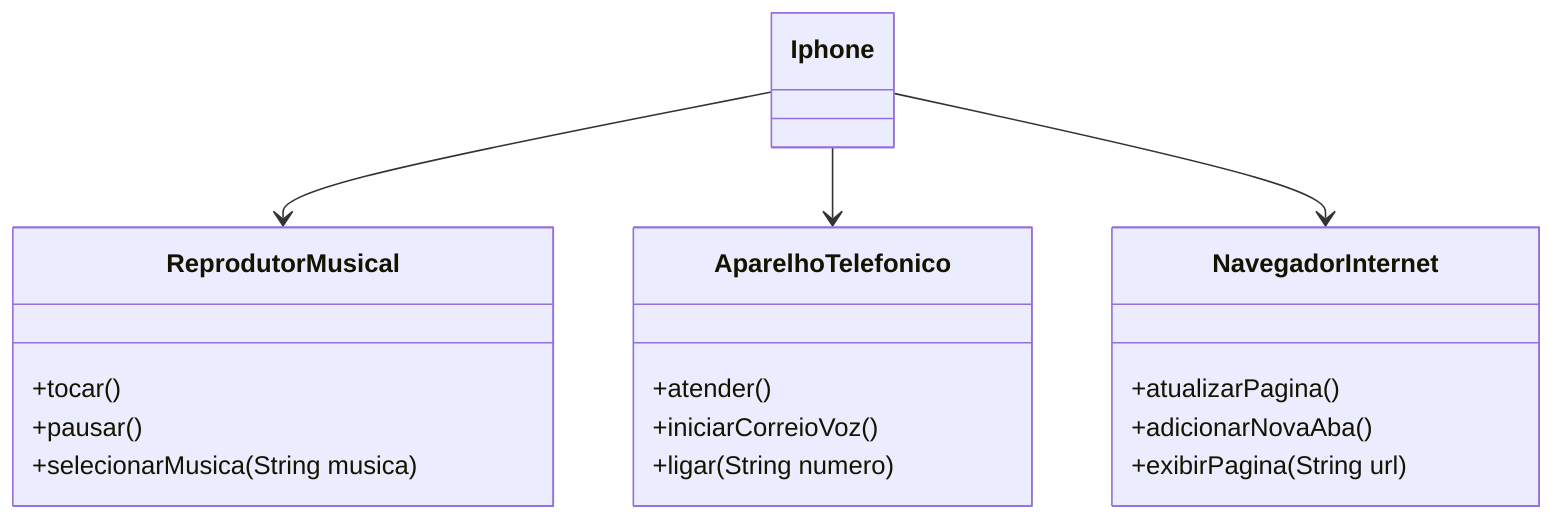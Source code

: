 classDiagram
    Iphone --> ReprodutorMusical
    Iphone --> AparelhoTelefonico
    Iphone --> NavegadorInternet
   
    class ReprodutorMusical{
      +tocar()
      +pausar()
      +selecionarMusica(String musica)
    }
    class AparelhoTelefonico{
      +atender()
      +iniciarCorreioVoz()
      +ligar(String numero)
    }
    class NavegadorInternet{
      +atualizarPagina()
      +adicionarNovaAba()
      +exibirPagina(String url)
    }